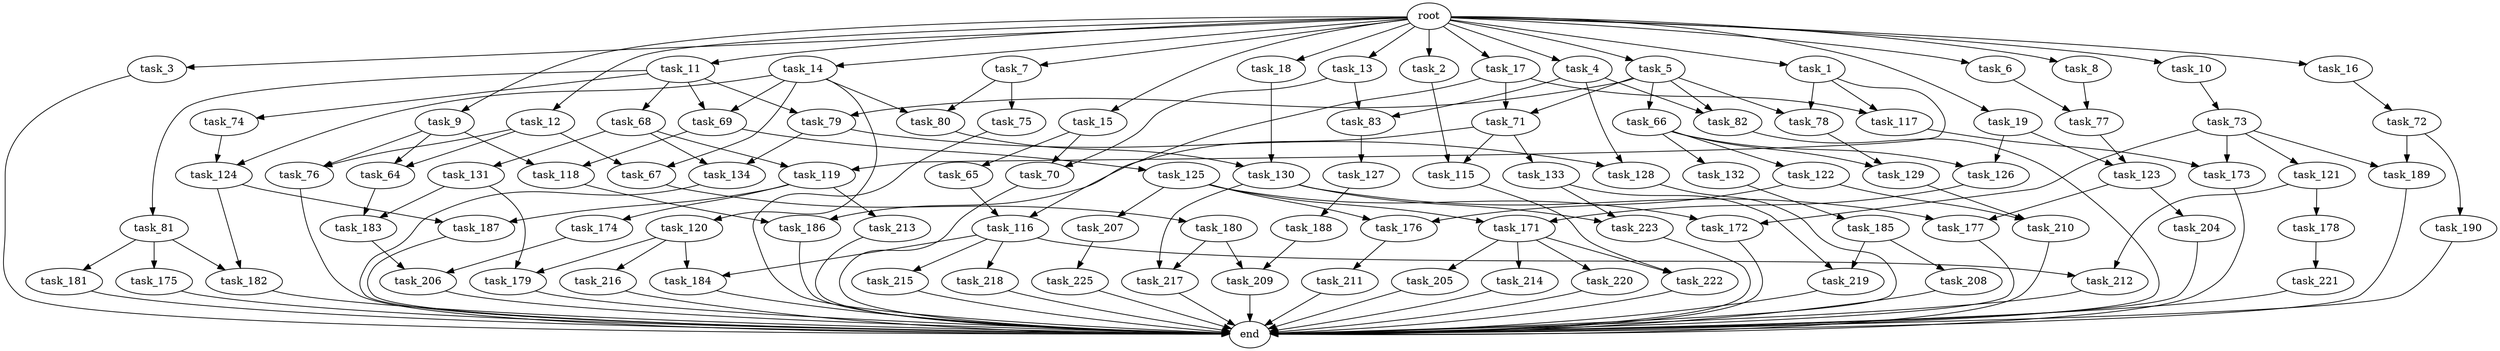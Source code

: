 digraph G {
  task_181 [size="429496729.600000"];
  task_11 [size="2.048000"];
  task_175 [size="429496729.600000"];
  task_171 [size="1821066133.504000"];
  task_64 [size="2199023255.552000"];
  task_179 [size="223338299.392000"];
  task_17 [size="2.048000"];
  task_178 [size="274877906.944000"];
  task_180 [size="429496729.600000"];
  task_190 [size="618475290.624000"];
  task_219 [size="773094113.280000"];
  task_217 [size="2559800508.416000"];
  task_126 [size="3109556322.304000"];
  task_69 [size="1529008357.376000"];
  task_174 [size="154618822.656000"];
  task_209 [size="1460288880.640000"];
  task_189 [size="1460288880.640000"];
  task_73 [size="274877906.944000"];
  task_133 [size="1391569403.904000"];
  task_7 [size="2.048000"];
  task_67 [size="2199023255.552000"];
  task_122 [size="1391569403.904000"];
  task_79 [size="704374636.544000"];
  task_177 [size="2336462209.024000"];
  task_205 [size="1099511627.776000"];
  task_185 [size="68719476.736000"];
  task_115 [size="2010044694.528000"];
  task_116 [size="1116691496.960000"];
  task_130 [size="1116691496.960000"];
  task_75 [size="68719476.736000"];
  task_176 [size="1460288880.640000"];
  task_206 [size="773094113.280000"];
  task_188 [size="841813590.016000"];
  task_212 [size="429496729.600000"];
  task_119 [size="910533066.752000"];
  end [size="0.000000"];
  task_81 [size="429496729.600000"];
  task_118 [size="2491081031.680000"];
  task_121 [size="841813590.016000"];
  task_83 [size="858993459.200000"];
  task_132 [size="1391569403.904000"];
  task_80 [size="1168231104.512000"];
  task_3 [size="2.048000"];
  task_207 [size="1391569403.904000"];
  task_14 [size="2.048000"];
  task_187 [size="1546188226.560000"];
  task_125 [size="1391569403.904000"];
  task_216 [size="68719476.736000"];
  task_225 [size="154618822.656000"];
  task_215 [size="154618822.656000"];
  task_117 [size="343597383.680000"];
  task_120 [size="1099511627.776000"];
  task_9 [size="2.048000"];
  task_214 [size="1099511627.776000"];
  task_16 [size="2.048000"];
  task_15 [size="2.048000"];
  root [size="0.000000"];
  task_131 [size="841813590.016000"];
  task_128 [size="2147483648.000000"];
  task_218 [size="154618822.656000"];
  task_4 [size="2.048000"];
  task_70 [size="498216206.336000"];
  task_65 [size="68719476.736000"];
  task_78 [size="343597383.680000"];
  task_19 [size="2.048000"];
  task_13 [size="2.048000"];
  task_66 [size="274877906.944000"];
  task_210 [size="343597383.680000"];
  task_5 [size="2.048000"];
  task_204 [size="618475290.624000"];
  task_124 [size="1254130450.432000"];
  task_6 [size="2.048000"];
  task_220 [size="1099511627.776000"];
  task_172 [size="2233382993.920000"];
  task_127 [size="841813590.016000"];
  task_213 [size="154618822.656000"];
  task_134 [size="2559800508.416000"];
  task_129 [size="3109556322.304000"];
  task_10 [size="2.048000"];
  task_186 [size="1546188226.560000"];
  task_74 [size="429496729.600000"];
  task_182 [size="1821066133.504000"];
  task_173 [size="910533066.752000"];
  task_221 [size="429496729.600000"];
  task_183 [size="309237645.312000"];
  task_208 [size="154618822.656000"];
  task_222 [size="1941325217.792000"];
  task_68 [size="429496729.600000"];
  task_2 [size="2.048000"];
  task_72 [size="1391569403.904000"];
  task_71 [size="549755813.888000"];
  task_12 [size="2.048000"];
  task_8 [size="2.048000"];
  task_184 [size="223338299.392000"];
  task_123 [size="2336462209.024000"];
  task_18 [size="2.048000"];
  task_82 [size="704374636.544000"];
  task_211 [size="68719476.736000"];
  task_223 [size="2336462209.024000"];
  task_77 [size="1460288880.640000"];
  task_76 [size="2199023255.552000"];
  task_1 [size="2.048000"];

  task_181 -> end [size="1.000000"];
  task_11 -> task_68 [size="209715200.000000"];
  task_11 -> task_69 [size="209715200.000000"];
  task_11 -> task_79 [size="209715200.000000"];
  task_11 -> task_81 [size="209715200.000000"];
  task_11 -> task_74 [size="209715200.000000"];
  task_175 -> end [size="1.000000"];
  task_171 -> task_214 [size="536870912.000000"];
  task_171 -> task_222 [size="536870912.000000"];
  task_171 -> task_205 [size="536870912.000000"];
  task_171 -> task_220 [size="536870912.000000"];
  task_64 -> task_183 [size="75497472.000000"];
  task_179 -> end [size="1.000000"];
  task_17 -> task_116 [size="134217728.000000"];
  task_17 -> task_117 [size="134217728.000000"];
  task_17 -> task_71 [size="134217728.000000"];
  task_178 -> task_221 [size="209715200.000000"];
  task_180 -> task_209 [size="411041792.000000"];
  task_180 -> task_217 [size="411041792.000000"];
  task_190 -> end [size="1.000000"];
  task_219 -> end [size="1.000000"];
  task_217 -> end [size="1.000000"];
  task_126 -> task_171 [size="209715200.000000"];
  task_69 -> task_118 [size="679477248.000000"];
  task_69 -> task_125 [size="679477248.000000"];
  task_174 -> task_206 [size="75497472.000000"];
  task_209 -> end [size="1.000000"];
  task_189 -> end [size="1.000000"];
  task_73 -> task_173 [size="411041792.000000"];
  task_73 -> task_121 [size="411041792.000000"];
  task_73 -> task_189 [size="411041792.000000"];
  task_73 -> task_172 [size="411041792.000000"];
  task_133 -> task_223 [size="301989888.000000"];
  task_133 -> task_219 [size="301989888.000000"];
  task_7 -> task_75 [size="33554432.000000"];
  task_7 -> task_80 [size="33554432.000000"];
  task_67 -> task_180 [size="209715200.000000"];
  task_122 -> task_176 [size="33554432.000000"];
  task_122 -> task_210 [size="33554432.000000"];
  task_79 -> task_134 [size="838860800.000000"];
  task_79 -> task_128 [size="838860800.000000"];
  task_177 -> end [size="1.000000"];
  task_205 -> end [size="1.000000"];
  task_185 -> task_219 [size="75497472.000000"];
  task_185 -> task_208 [size="75497472.000000"];
  task_115 -> task_222 [size="411041792.000000"];
  task_116 -> task_215 [size="75497472.000000"];
  task_116 -> task_184 [size="75497472.000000"];
  task_116 -> task_212 [size="75497472.000000"];
  task_116 -> task_218 [size="75497472.000000"];
  task_130 -> task_177 [size="838860800.000000"];
  task_130 -> task_223 [size="838860800.000000"];
  task_130 -> task_217 [size="838860800.000000"];
  task_75 -> end [size="1.000000"];
  task_176 -> task_211 [size="33554432.000000"];
  task_206 -> end [size="1.000000"];
  task_188 -> task_209 [size="301989888.000000"];
  task_212 -> end [size="1.000000"];
  task_119 -> task_174 [size="75497472.000000"];
  task_119 -> task_187 [size="75497472.000000"];
  task_119 -> task_213 [size="75497472.000000"];
  task_81 -> task_181 [size="209715200.000000"];
  task_81 -> task_182 [size="209715200.000000"];
  task_81 -> task_175 [size="209715200.000000"];
  task_118 -> task_186 [size="75497472.000000"];
  task_121 -> task_178 [size="134217728.000000"];
  task_121 -> task_212 [size="134217728.000000"];
  task_83 -> task_127 [size="411041792.000000"];
  task_132 -> task_185 [size="33554432.000000"];
  task_80 -> task_130 [size="411041792.000000"];
  task_3 -> end [size="1.000000"];
  task_207 -> task_225 [size="75497472.000000"];
  task_14 -> task_69 [size="536870912.000000"];
  task_14 -> task_67 [size="536870912.000000"];
  task_14 -> task_120 [size="536870912.000000"];
  task_14 -> task_80 [size="536870912.000000"];
  task_14 -> task_124 [size="536870912.000000"];
  task_187 -> end [size="1.000000"];
  task_125 -> task_171 [size="679477248.000000"];
  task_125 -> task_176 [size="679477248.000000"];
  task_125 -> task_172 [size="679477248.000000"];
  task_125 -> task_207 [size="679477248.000000"];
  task_216 -> end [size="1.000000"];
  task_225 -> end [size="1.000000"];
  task_215 -> end [size="1.000000"];
  task_117 -> task_173 [size="33554432.000000"];
  task_120 -> task_184 [size="33554432.000000"];
  task_120 -> task_216 [size="33554432.000000"];
  task_120 -> task_179 [size="33554432.000000"];
  task_9 -> task_118 [size="536870912.000000"];
  task_9 -> task_64 [size="536870912.000000"];
  task_9 -> task_76 [size="536870912.000000"];
  task_214 -> end [size="1.000000"];
  task_16 -> task_72 [size="679477248.000000"];
  task_15 -> task_65 [size="33554432.000000"];
  task_15 -> task_70 [size="33554432.000000"];
  root -> task_15 [size="1.000000"];
  root -> task_16 [size="1.000000"];
  root -> task_5 [size="1.000000"];
  root -> task_11 [size="1.000000"];
  root -> task_3 [size="1.000000"];
  root -> task_12 [size="1.000000"];
  root -> task_8 [size="1.000000"];
  root -> task_6 [size="1.000000"];
  root -> task_17 [size="1.000000"];
  root -> task_7 [size="1.000000"];
  root -> task_10 [size="1.000000"];
  root -> task_1 [size="1.000000"];
  root -> task_4 [size="1.000000"];
  root -> task_2 [size="1.000000"];
  root -> task_19 [size="1.000000"];
  root -> task_13 [size="1.000000"];
  root -> task_14 [size="1.000000"];
  root -> task_9 [size="1.000000"];
  root -> task_18 [size="1.000000"];
  task_131 -> task_183 [size="75497472.000000"];
  task_131 -> task_179 [size="75497472.000000"];
  task_128 -> end [size="1.000000"];
  task_218 -> end [size="1.000000"];
  task_4 -> task_82 [size="209715200.000000"];
  task_4 -> task_128 [size="209715200.000000"];
  task_4 -> task_83 [size="209715200.000000"];
  task_70 -> end [size="1.000000"];
  task_65 -> task_116 [size="411041792.000000"];
  task_78 -> task_129 [size="838860800.000000"];
  task_19 -> task_123 [size="838860800.000000"];
  task_19 -> task_126 [size="838860800.000000"];
  task_13 -> task_70 [size="209715200.000000"];
  task_13 -> task_83 [size="209715200.000000"];
  task_66 -> task_129 [size="679477248.000000"];
  task_66 -> task_122 [size="679477248.000000"];
  task_66 -> task_132 [size="679477248.000000"];
  task_66 -> task_126 [size="679477248.000000"];
  task_210 -> end [size="1.000000"];
  task_5 -> task_78 [size="134217728.000000"];
  task_5 -> task_71 [size="134217728.000000"];
  task_5 -> task_79 [size="134217728.000000"];
  task_5 -> task_82 [size="134217728.000000"];
  task_5 -> task_66 [size="134217728.000000"];
  task_204 -> end [size="1.000000"];
  task_124 -> task_187 [size="679477248.000000"];
  task_124 -> task_182 [size="679477248.000000"];
  task_6 -> task_77 [size="301989888.000000"];
  task_220 -> end [size="1.000000"];
  task_172 -> end [size="1.000000"];
  task_127 -> task_188 [size="411041792.000000"];
  task_213 -> end [size="1.000000"];
  task_134 -> end [size="1.000000"];
  task_129 -> task_210 [size="134217728.000000"];
  task_10 -> task_73 [size="134217728.000000"];
  task_186 -> end [size="1.000000"];
  task_74 -> task_124 [size="75497472.000000"];
  task_182 -> end [size="1.000000"];
  task_173 -> end [size="1.000000"];
  task_221 -> end [size="1.000000"];
  task_183 -> task_206 [size="301989888.000000"];
  task_208 -> end [size="1.000000"];
  task_222 -> end [size="1.000000"];
  task_68 -> task_119 [size="411041792.000000"];
  task_68 -> task_131 [size="411041792.000000"];
  task_68 -> task_134 [size="411041792.000000"];
  task_2 -> task_115 [size="301989888.000000"];
  task_72 -> task_189 [size="301989888.000000"];
  task_72 -> task_190 [size="301989888.000000"];
  task_71 -> task_115 [size="679477248.000000"];
  task_71 -> task_133 [size="679477248.000000"];
  task_71 -> task_186 [size="679477248.000000"];
  task_12 -> task_67 [size="536870912.000000"];
  task_12 -> task_64 [size="536870912.000000"];
  task_12 -> task_76 [size="536870912.000000"];
  task_8 -> task_77 [size="411041792.000000"];
  task_184 -> end [size="1.000000"];
  task_123 -> task_177 [size="301989888.000000"];
  task_123 -> task_204 [size="301989888.000000"];
  task_18 -> task_130 [size="134217728.000000"];
  task_82 -> end [size="1.000000"];
  task_211 -> end [size="1.000000"];
  task_223 -> end [size="1.000000"];
  task_77 -> task_123 [size="301989888.000000"];
  task_76 -> end [size="1.000000"];
  task_1 -> task_78 [size="33554432.000000"];
  task_1 -> task_117 [size="33554432.000000"];
  task_1 -> task_119 [size="33554432.000000"];
}
